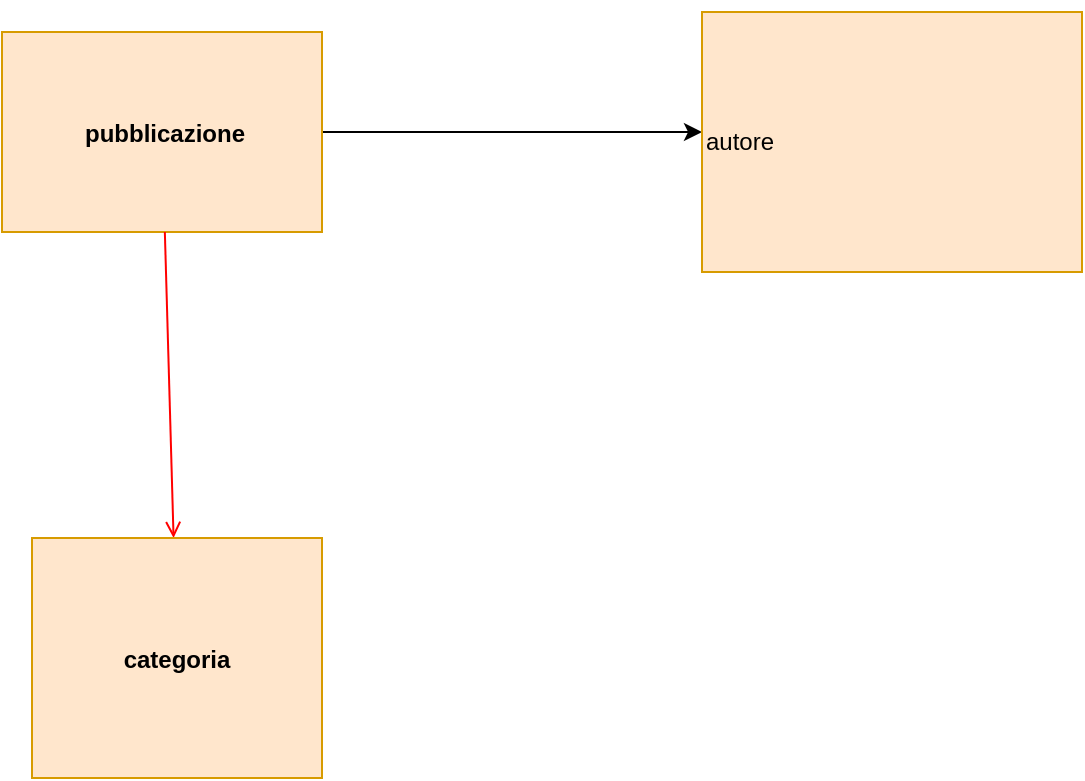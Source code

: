 <mxfile version="13.8.0" type="github">
  <diagram name="Page-1" id="e7e014a7-5840-1c2e-5031-d8a46d1fe8dd">
    <mxGraphModel dx="782" dy="514" grid="1" gridSize="10" guides="1" tooltips="1" connect="1" arrows="1" fold="1" page="1" pageScale="1" pageWidth="1169" pageHeight="826" background="#ffffff" math="0" shadow="0">
      <root>
        <mxCell id="0" />
        <mxCell id="1" parent="0" />
        <mxCell id="aln6i2_0XMlAJn_HVfPN-42" style="edgeStyle=orthogonalEdgeStyle;rounded=0;orthogonalLoop=1;jettySize=auto;html=1;exitX=1;exitY=0.5;exitDx=0;exitDy=0;" edge="1" parent="1" source="16">
          <mxGeometry relative="1" as="geometry">
            <mxPoint x="380" y="90" as="targetPoint" />
          </mxGeometry>
        </mxCell>
        <mxCell id="16" value="pubblicazione" style="fontStyle=1;spacingLeft=3;fillColor=#ffe6cc;strokeColor=#d79b00;" parent="1" vertex="1">
          <mxGeometry x="30" y="40" width="160" height="100" as="geometry" />
        </mxCell>
        <mxCell id="19" value="" style="endArrow=open;strokeColor=#FF0000;endFill=1;rounded=0" parent="1" source="16" target="18" edge="1">
          <mxGeometry relative="1" as="geometry" />
        </mxCell>
        <mxCell id="18" value="categoria" style="fontStyle=1;fillColor=#ffe6cc;strokeColor=#d79b00;" parent="1" vertex="1">
          <mxGeometry x="45" y="293" width="145" height="120" as="geometry" />
        </mxCell>
        <mxCell id="aln6i2_0XMlAJn_HVfPN-43" value="&lt;p style=&quot;line-height: 980%&quot;&gt;autore&lt;/p&gt;" style="rounded=0;whiteSpace=wrap;html=1;fillColor=#ffe6cc;strokeColor=#d79b00;align=left;" vertex="1" parent="1">
          <mxGeometry x="380" y="30" width="190" height="130" as="geometry" />
        </mxCell>
      </root>
    </mxGraphModel>
  </diagram>
</mxfile>
